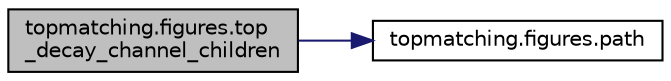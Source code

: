 digraph "topmatching.figures.top_decay_channel_children"
{
 // INTERACTIVE_SVG=YES
 // LATEX_PDF_SIZE
  edge [fontname="Helvetica",fontsize="10",labelfontname="Helvetica",labelfontsize="10"];
  node [fontname="Helvetica",fontsize="10",shape=record];
  rankdir="LR";
  Node1 [label="topmatching.figures.top\l_decay_channel_children",height=0.2,width=0.4,color="black", fillcolor="grey75", style="filled", fontcolor="black",tooltip=" "];
  Node1 -> Node2 [color="midnightblue",fontsize="10",style="solid",fontname="Helvetica"];
  Node2 [label="topmatching.figures.path",height=0.2,width=0.4,color="black", fillcolor="white", style="filled",URL="$namespacetopmatching_1_1figures.html#a252fe96b2c335af7eac3611043d66a2c",tooltip=" "];
}
